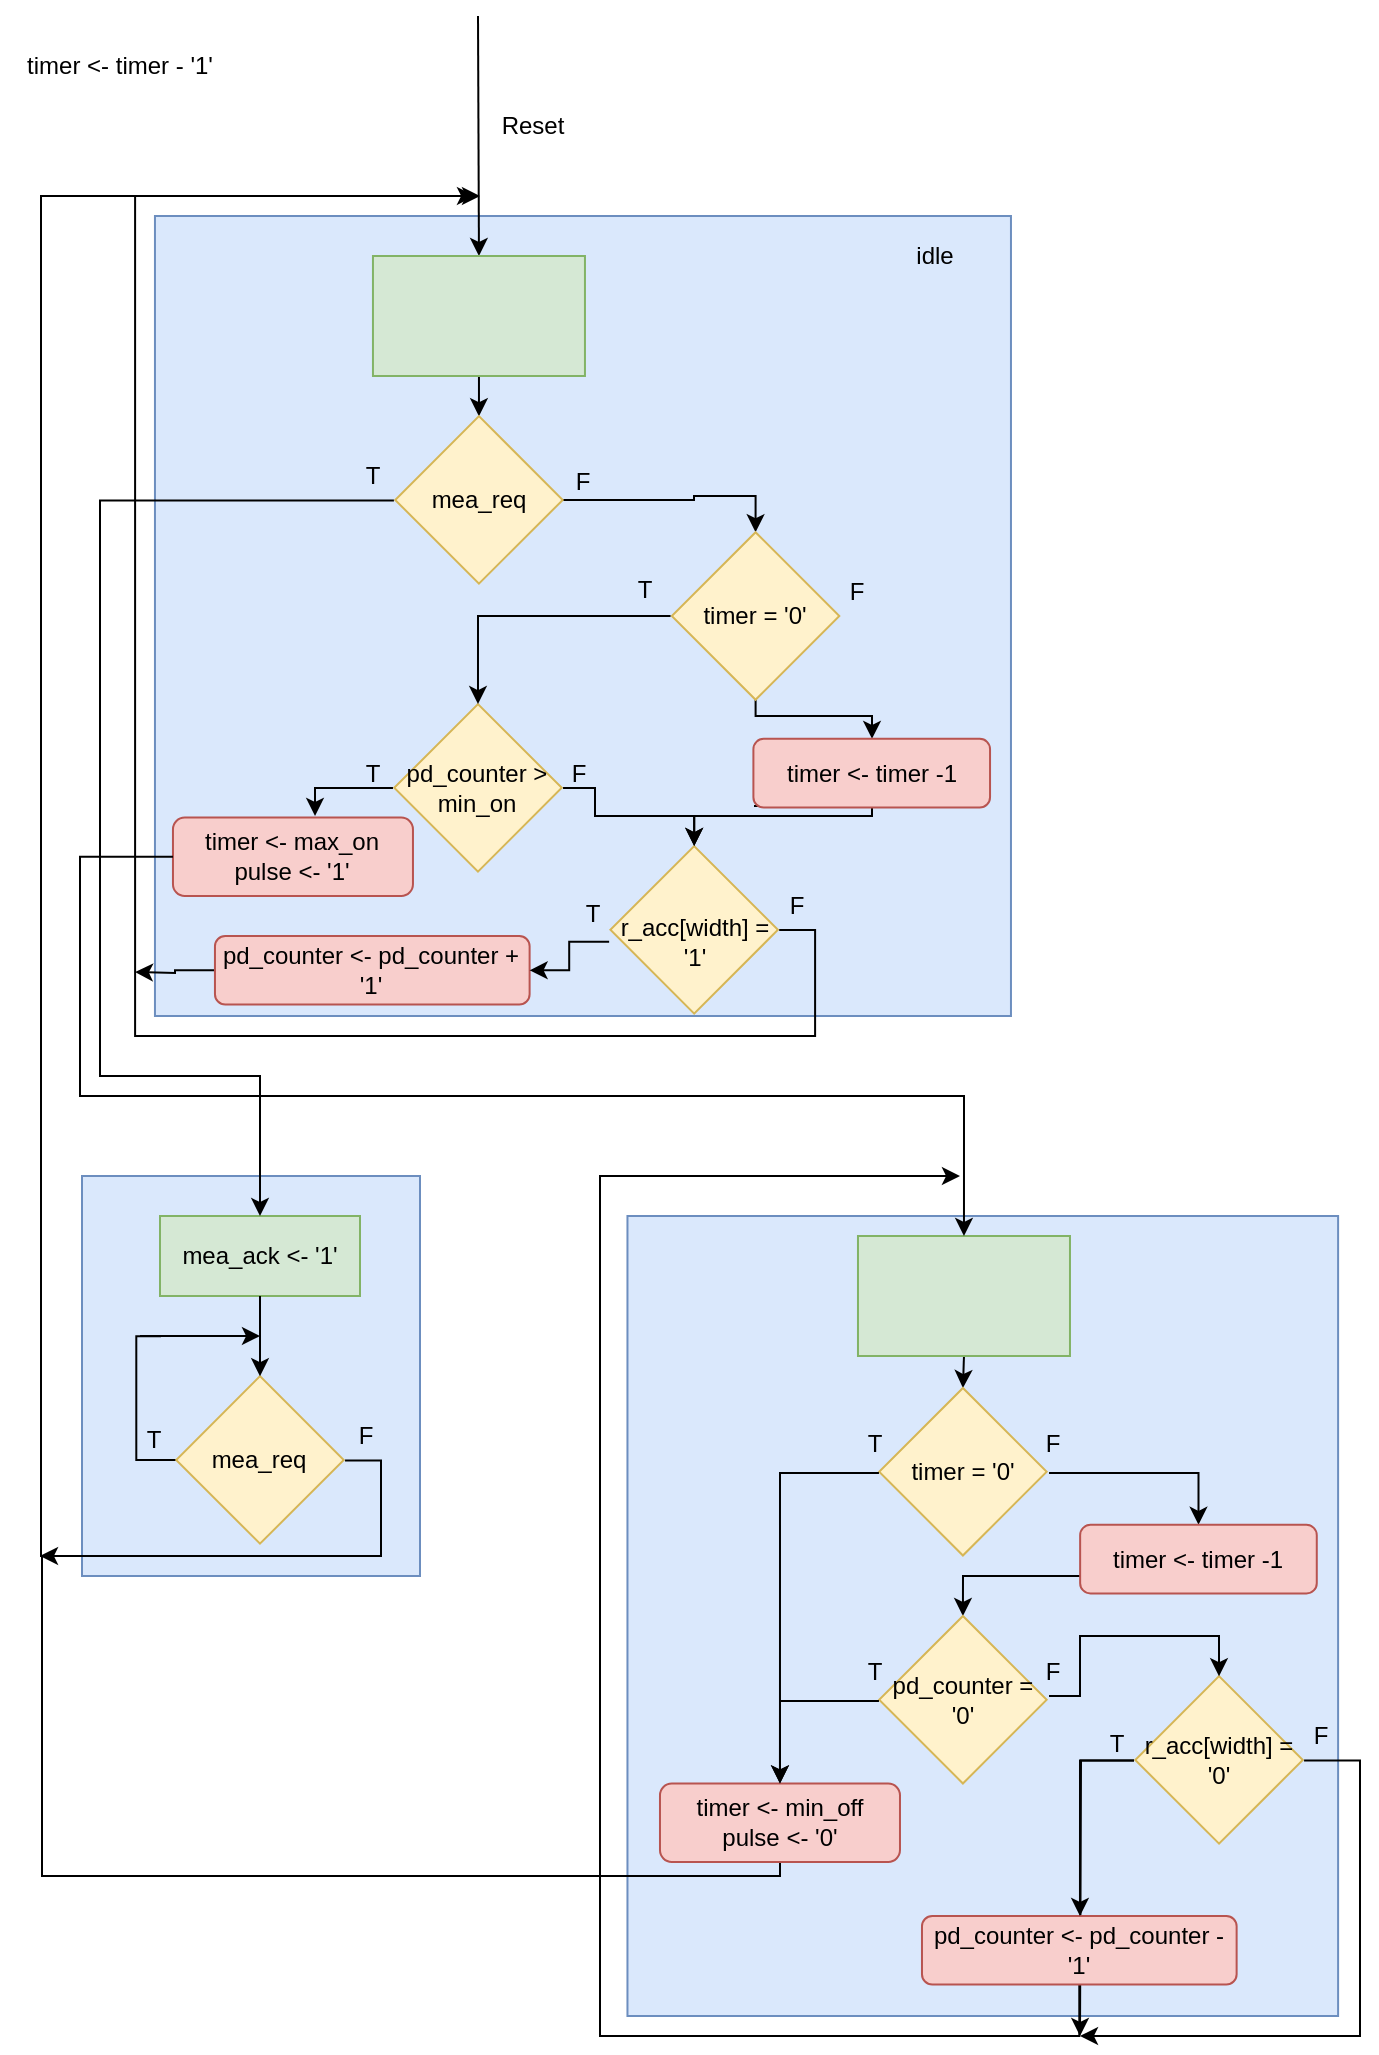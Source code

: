 <mxfile version="24.0.1" type="github">
  <diagram name="Page-1" id="hOQKtH4IWWjvnmXXgJGV">
    <mxGraphModel dx="1434" dy="795" grid="1" gridSize="10" guides="1" tooltips="1" connect="1" arrows="1" fold="1" page="1" pageScale="1" pageWidth="850" pageHeight="1100" math="0" shadow="0">
      <root>
        <mxCell id="0" />
        <mxCell id="1" parent="0" />
        <mxCell id="7EblaMGkWfNoBb0x5ROF-58" value="" style="rounded=0;whiteSpace=wrap;html=1;fillColor=#dae8fc;strokeColor=#6c8ebf;" parent="1" vertex="1">
          <mxGeometry x="61" y="1040" width="169" height="200" as="geometry" />
        </mxCell>
        <mxCell id="7EblaMGkWfNoBb0x5ROF-3" value="" style="rounded=0;whiteSpace=wrap;html=1;fillColor=#dae8fc;strokeColor=#6c8ebf;" parent="1" vertex="1">
          <mxGeometry x="97.48" y="560" width="428" height="400" as="geometry" />
        </mxCell>
        <mxCell id="8vx6SqyI67sq7ZQJnIV3-156" value="" style="endArrow=classic;html=1;rounded=1;entryX=0.5;entryY=0;entryDx=0;entryDy=0;" parent="1" target="8vx6SqyI67sq7ZQJnIV3-157" edge="1">
          <mxGeometry width="50" height="50" relative="1" as="geometry">
            <mxPoint x="259" y="460" as="sourcePoint" />
            <mxPoint x="370" y="560" as="targetPoint" />
          </mxGeometry>
        </mxCell>
        <mxCell id="7EblaMGkWfNoBb0x5ROF-8" style="edgeStyle=orthogonalEdgeStyle;rounded=0;orthogonalLoop=1;jettySize=auto;html=1;exitX=0.5;exitY=1;exitDx=0;exitDy=0;entryX=1;entryY=0;entryDx=0;entryDy=0;" parent="1" source="8vx6SqyI67sq7ZQJnIV3-157" target="7EblaMGkWfNoBb0x5ROF-6" edge="1">
          <mxGeometry relative="1" as="geometry" />
        </mxCell>
        <mxCell id="8vx6SqyI67sq7ZQJnIV3-157" value="" style="rounded=0;whiteSpace=wrap;html=1;fillColor=#d5e8d4;strokeColor=#82b366;" parent="1" vertex="1">
          <mxGeometry x="206.48" y="580" width="106" height="60" as="geometry" />
        </mxCell>
        <mxCell id="8vx6SqyI67sq7ZQJnIV3-158" value="Reset" style="text;html=1;align=center;verticalAlign=middle;whiteSpace=wrap;rounded=0;" parent="1" vertex="1">
          <mxGeometry x="270.52" y="510" width="31" height="10" as="geometry" />
        </mxCell>
        <mxCell id="7EblaMGkWfNoBb0x5ROF-2" value="timer &amp;lt;- timer - &#39;1&#39;" style="text;html=1;align=center;verticalAlign=middle;whiteSpace=wrap;rounded=0;" parent="1" vertex="1">
          <mxGeometry x="20" y="470" width="120" height="30" as="geometry" />
        </mxCell>
        <mxCell id="7EblaMGkWfNoBb0x5ROF-31" style="edgeStyle=orthogonalEdgeStyle;rounded=0;orthogonalLoop=1;jettySize=auto;html=1;" parent="1" source="7EblaMGkWfNoBb0x5ROF-13" target="7EblaMGkWfNoBb0x5ROF-30" edge="1">
          <mxGeometry relative="1" as="geometry">
            <Array as="points">
              <mxPoint x="398" y="810" />
              <mxPoint x="456" y="810" />
            </Array>
          </mxGeometry>
        </mxCell>
        <mxCell id="7EblaMGkWfNoBb0x5ROF-16" value="" style="group" parent="1" vertex="1" connectable="0">
          <mxGeometry x="216.48" y="804.05" width="85.039" height="83.752" as="geometry" />
        </mxCell>
        <mxCell id="7EblaMGkWfNoBb0x5ROF-14" value="" style="whiteSpace=wrap;html=1;aspect=fixed;rounded=0;rotation=-45;fillColor=#fff2cc;strokeColor=#d6b656;" parent="7EblaMGkWfNoBb0x5ROF-16" vertex="1">
          <mxGeometry x="12.905" y="12.265" width="59.221" height="59.221" as="geometry" />
        </mxCell>
        <mxCell id="7EblaMGkWfNoBb0x5ROF-15" value="pd_counter &amp;gt; min_on" style="text;html=1;align=center;verticalAlign=middle;whiteSpace=wrap;rounded=0;" parent="7EblaMGkWfNoBb0x5ROF-16" vertex="1">
          <mxGeometry y="29.02" width="85.039" height="25.714" as="geometry" />
        </mxCell>
        <mxCell id="7EblaMGkWfNoBb0x5ROF-18" value="" style="group" parent="1" vertex="1" connectable="0">
          <mxGeometry x="307.56" y="874.93" width="119.055" height="84.416" as="geometry" />
        </mxCell>
        <mxCell id="7EblaMGkWfNoBb0x5ROF-19" value="" style="group" parent="7EblaMGkWfNoBb0x5ROF-18" vertex="1" connectable="0">
          <mxGeometry x="17.008" width="85.039" height="84.416" as="geometry" />
        </mxCell>
        <mxCell id="7EblaMGkWfNoBb0x5ROF-20" value="" style="whiteSpace=wrap;html=1;aspect=fixed;rounded=0;rotation=-45;fillColor=#fff2cc;strokeColor=#d6b656;" parent="7EblaMGkWfNoBb0x5ROF-19" vertex="1">
          <mxGeometry x="12.909" y="12.362" width="59.221" height="59.221" as="geometry" />
        </mxCell>
        <mxCell id="7EblaMGkWfNoBb0x5ROF-27" style="edgeStyle=orthogonalEdgeStyle;rounded=0;orthogonalLoop=1;jettySize=auto;html=1;" parent="7EblaMGkWfNoBb0x5ROF-19" source="7EblaMGkWfNoBb0x5ROF-21" edge="1">
          <mxGeometry relative="1" as="geometry">
            <mxPoint x="-67.088" y="-324.93" as="targetPoint" />
            <Array as="points">
              <mxPoint x="103" y="42" />
              <mxPoint x="103" y="95" />
              <mxPoint x="-237" y="95" />
              <mxPoint x="-237" y="-325" />
              <mxPoint x="-67" y="-325" />
            </Array>
          </mxGeometry>
        </mxCell>
        <mxCell id="7EblaMGkWfNoBb0x5ROF-21" value="r_acc[width] = &#39;1&#39;" style="text;html=1;align=center;verticalAlign=middle;whiteSpace=wrap;rounded=0;" parent="7EblaMGkWfNoBb0x5ROF-19" vertex="1">
          <mxGeometry y="35.071" width="85.039" height="25.714" as="geometry" />
        </mxCell>
        <mxCell id="7EblaMGkWfNoBb0x5ROF-22" value="T" style="text;html=1;align=center;verticalAlign=middle;whiteSpace=wrap;rounded=0;" parent="7EblaMGkWfNoBb0x5ROF-18" vertex="1">
          <mxGeometry y="25.714" width="17.008" height="17.143" as="geometry" />
        </mxCell>
        <mxCell id="7EblaMGkWfNoBb0x5ROF-23" value="F" style="text;html=1;align=center;verticalAlign=middle;whiteSpace=wrap;rounded=0;" parent="7EblaMGkWfNoBb0x5ROF-18" vertex="1">
          <mxGeometry x="102.047" y="25.714" width="17.008" height="8.571" as="geometry" />
        </mxCell>
        <mxCell id="7EblaMGkWfNoBb0x5ROF-29" style="edgeStyle=orthogonalEdgeStyle;rounded=0;orthogonalLoop=1;jettySize=auto;html=1;" parent="1" source="7EblaMGkWfNoBb0x5ROF-25" edge="1">
          <mxGeometry relative="1" as="geometry">
            <mxPoint x="87.48" y="938" as="targetPoint" />
          </mxGeometry>
        </mxCell>
        <mxCell id="7EblaMGkWfNoBb0x5ROF-25" value="pd_counter &amp;lt;- pd_counter + &#39;1&#39;" style="rounded=1;whiteSpace=wrap;html=1;fillColor=#f8cecc;strokeColor=#b85450;" parent="1" vertex="1">
          <mxGeometry x="127.48" y="920" width="157.323" height="34.286" as="geometry" />
        </mxCell>
        <mxCell id="7EblaMGkWfNoBb0x5ROF-26" style="edgeStyle=orthogonalEdgeStyle;rounded=0;orthogonalLoop=1;jettySize=auto;html=1;" parent="1" source="7EblaMGkWfNoBb0x5ROF-21" target="7EblaMGkWfNoBb0x5ROF-25" edge="1">
          <mxGeometry relative="1" as="geometry" />
        </mxCell>
        <mxCell id="d8hcWyDVBbq2IkfKw_T5-6" style="edgeStyle=orthogonalEdgeStyle;rounded=0;orthogonalLoop=1;jettySize=auto;html=1;entryX=1;entryY=0;entryDx=0;entryDy=0;" edge="1" parent="1" target="7EblaMGkWfNoBb0x5ROF-20">
          <mxGeometry relative="1" as="geometry">
            <mxPoint x="397" y="855" as="sourcePoint" />
            <Array as="points">
              <mxPoint x="456" y="855" />
              <mxPoint x="456" y="860" />
              <mxPoint x="367" y="860" />
            </Array>
          </mxGeometry>
        </mxCell>
        <mxCell id="7EblaMGkWfNoBb0x5ROF-30" value="timer &amp;lt;- timer -1" style="rounded=1;whiteSpace=wrap;html=1;fillColor=#f8cecc;strokeColor=#b85450;" parent="1" vertex="1">
          <mxGeometry x="396.7" y="821.43" width="118.32" height="34.29" as="geometry" />
        </mxCell>
        <mxCell id="7EblaMGkWfNoBb0x5ROF-24" style="edgeStyle=orthogonalEdgeStyle;rounded=0;orthogonalLoop=1;jettySize=auto;html=1;entryX=1;entryY=0;entryDx=0;entryDy=0;" parent="1" source="7EblaMGkWfNoBb0x5ROF-15" target="7EblaMGkWfNoBb0x5ROF-20" edge="1">
          <mxGeometry relative="1" as="geometry">
            <mxPoint x="367.48" y="860" as="targetPoint" />
            <Array as="points">
              <mxPoint x="317.48" y="846" />
              <mxPoint x="317.48" y="860" />
              <mxPoint x="367.48" y="860" />
            </Array>
          </mxGeometry>
        </mxCell>
        <mxCell id="7EblaMGkWfNoBb0x5ROF-38" value="T" style="text;html=1;align=center;verticalAlign=middle;whiteSpace=wrap;rounded=0;" parent="1" vertex="1">
          <mxGeometry x="197.64" y="830" width="17.008" height="17.143" as="geometry" />
        </mxCell>
        <mxCell id="7EblaMGkWfNoBb0x5ROF-41" value="F" style="text;html=1;align=center;verticalAlign=middle;whiteSpace=wrap;rounded=0;" parent="1" vertex="1">
          <mxGeometry x="300.55" y="834.29" width="17.008" height="8.571" as="geometry" />
        </mxCell>
        <mxCell id="7EblaMGkWfNoBb0x5ROF-59" value="" style="group" parent="1" vertex="1" connectable="0">
          <mxGeometry x="87.48" y="1060" width="202.52" height="164.416" as="geometry" />
        </mxCell>
        <mxCell id="7EblaMGkWfNoBb0x5ROF-47" value="mea_ack &amp;lt;- &#39;1&#39;" style="rounded=0;whiteSpace=wrap;html=1;fillColor=#d5e8d4;strokeColor=#82b366;" parent="7EblaMGkWfNoBb0x5ROF-59" vertex="1">
          <mxGeometry x="12.52" width="100" height="40" as="geometry" />
        </mxCell>
        <mxCell id="7EblaMGkWfNoBb0x5ROF-48" value="" style="group" parent="7EblaMGkWfNoBb0x5ROF-59" vertex="1" connectable="0">
          <mxGeometry x="20" y="80" width="85.039" height="84.416" as="geometry" />
        </mxCell>
        <mxCell id="7EblaMGkWfNoBb0x5ROF-49" style="edgeStyle=orthogonalEdgeStyle;rounded=0;orthogonalLoop=1;jettySize=auto;html=1;curved=0;endArrow=none;endFill=0;" parent="7EblaMGkWfNoBb0x5ROF-48" source="7EblaMGkWfNoBb0x5ROF-50" edge="1">
          <mxGeometry relative="1" as="geometry">
            <mxPoint x="-7.48" y="-20" as="targetPoint" />
          </mxGeometry>
        </mxCell>
        <mxCell id="7EblaMGkWfNoBb0x5ROF-50" value="" style="whiteSpace=wrap;html=1;aspect=fixed;rounded=0;rotation=-45;fillColor=#fff2cc;strokeColor=#d6b656;" parent="7EblaMGkWfNoBb0x5ROF-48" vertex="1">
          <mxGeometry x="12.909" y="12.362" width="59.221" height="59.221" as="geometry" />
        </mxCell>
        <mxCell id="7EblaMGkWfNoBb0x5ROF-51" value="mea_req " style="text;html=1;align=center;verticalAlign=middle;whiteSpace=wrap;rounded=0;" parent="7EblaMGkWfNoBb0x5ROF-48" vertex="1">
          <mxGeometry y="29.351" width="85.039" height="25.714" as="geometry" />
        </mxCell>
        <mxCell id="7EblaMGkWfNoBb0x5ROF-52" style="edgeStyle=orthogonalEdgeStyle;rounded=0;orthogonalLoop=1;jettySize=auto;html=1;exitX=0.5;exitY=1;exitDx=0;exitDy=0;curved=0;" parent="7EblaMGkWfNoBb0x5ROF-59" source="7EblaMGkWfNoBb0x5ROF-47" target="7EblaMGkWfNoBb0x5ROF-50" edge="1">
          <mxGeometry relative="1" as="geometry" />
        </mxCell>
        <mxCell id="7EblaMGkWfNoBb0x5ROF-54" style="edgeStyle=orthogonalEdgeStyle;rounded=0;orthogonalLoop=1;jettySize=auto;html=1;curved=0;" parent="7EblaMGkWfNoBb0x5ROF-59" source="7EblaMGkWfNoBb0x5ROF-51" edge="1">
          <mxGeometry relative="1" as="geometry">
            <mxPoint x="172.52" y="-510" as="targetPoint" />
            <Array as="points">
              <mxPoint x="123" y="122" />
              <mxPoint x="123" y="170" />
              <mxPoint x="-47" y="170" />
              <mxPoint x="-47" y="-510" />
            </Array>
          </mxGeometry>
        </mxCell>
        <mxCell id="7EblaMGkWfNoBb0x5ROF-55" value="T" style="text;html=1;align=center;verticalAlign=middle;whiteSpace=wrap;rounded=0;" parent="7EblaMGkWfNoBb0x5ROF-59" vertex="1">
          <mxGeometry y="102.21" width="20" height="20" as="geometry" />
        </mxCell>
        <mxCell id="7EblaMGkWfNoBb0x5ROF-56" value="F" style="text;html=1;align=center;verticalAlign=middle;whiteSpace=wrap;rounded=0;" parent="7EblaMGkWfNoBb0x5ROF-59" vertex="1">
          <mxGeometry x="105.04" y="100" width="20" height="20" as="geometry" />
        </mxCell>
        <mxCell id="7EblaMGkWfNoBb0x5ROF-57" value="" style="endArrow=classic;html=1;rounded=1;" parent="7EblaMGkWfNoBb0x5ROF-59" edge="1">
          <mxGeometry width="50" height="50" relative="1" as="geometry">
            <mxPoint x="2.52" y="60" as="sourcePoint" />
            <mxPoint x="62.52" y="60" as="targetPoint" />
          </mxGeometry>
        </mxCell>
        <mxCell id="7EblaMGkWfNoBb0x5ROF-60" value="idle" style="text;html=1;align=center;verticalAlign=middle;whiteSpace=wrap;rounded=0;" parent="1" vertex="1">
          <mxGeometry x="477.48" y="570" width="21" height="20" as="geometry" />
        </mxCell>
        <mxCell id="7EblaMGkWfNoBb0x5ROF-62" value="&lt;div&gt;timer &amp;lt;- max_on&lt;/div&gt;&lt;div&gt;pulse &amp;lt;- &#39;1&#39;&lt;br&gt;&lt;/div&gt;" style="rounded=1;whiteSpace=wrap;html=1;fillColor=#f8cecc;strokeColor=#b85450;perimeterSpacing=0;glass=0;" parent="1" vertex="1">
          <mxGeometry x="106.48" y="860.81" width="120" height="39.19" as="geometry" />
        </mxCell>
        <mxCell id="7EblaMGkWfNoBb0x5ROF-63" style="edgeStyle=orthogonalEdgeStyle;rounded=0;orthogonalLoop=1;jettySize=auto;html=1;entryX=0.187;entryY=0.75;entryDx=0;entryDy=0;entryPerimeter=0;" parent="1" source="7EblaMGkWfNoBb0x5ROF-15" target="7EblaMGkWfNoBb0x5ROF-3" edge="1">
          <mxGeometry relative="1" as="geometry">
            <Array as="points">
              <mxPoint x="177.48" y="846" />
            </Array>
          </mxGeometry>
        </mxCell>
        <mxCell id="7EblaMGkWfNoBb0x5ROF-64" value="" style="rounded=0;whiteSpace=wrap;html=1;fillColor=#dae8fc;strokeColor=#6c8ebf;" parent="1" vertex="1">
          <mxGeometry x="333.73" y="1060" width="355.32" height="400" as="geometry" />
        </mxCell>
        <mxCell id="7EblaMGkWfNoBb0x5ROF-65" style="edgeStyle=orthogonalEdgeStyle;rounded=0;orthogonalLoop=1;jettySize=auto;html=1;exitX=0.5;exitY=1;exitDx=0;exitDy=0;entryX=1;entryY=0;entryDx=0;entryDy=0;" parent="1" source="7EblaMGkWfNoBb0x5ROF-66" target="7EblaMGkWfNoBb0x5ROF-73" edge="1">
          <mxGeometry relative="1" as="geometry">
            <mxPoint x="501.99" y="1180.097" as="targetPoint" />
          </mxGeometry>
        </mxCell>
        <mxCell id="7EblaMGkWfNoBb0x5ROF-66" value="" style="rounded=0;whiteSpace=wrap;html=1;fillColor=#d5e8d4;strokeColor=#82b366;" parent="1" vertex="1">
          <mxGeometry x="448.99" y="1070" width="106" height="60" as="geometry" />
        </mxCell>
        <mxCell id="7EblaMGkWfNoBb0x5ROF-105" style="edgeStyle=orthogonalEdgeStyle;rounded=0;orthogonalLoop=1;jettySize=auto;html=1;" parent="1" source="7EblaMGkWfNoBb0x5ROF-75" target="7EblaMGkWfNoBb0x5ROF-91" edge="1">
          <mxGeometry relative="1" as="geometry" />
        </mxCell>
        <mxCell id="7EblaMGkWfNoBb0x5ROF-80" value="" style="group" parent="1" vertex="1" connectable="0">
          <mxGeometry x="569.99" y="1290.0" width="119.055" height="84.416" as="geometry" />
        </mxCell>
        <mxCell id="7EblaMGkWfNoBb0x5ROF-81" value="" style="group" parent="7EblaMGkWfNoBb0x5ROF-80" vertex="1" connectable="0">
          <mxGeometry x="17.008" width="85.039" height="84.416" as="geometry" />
        </mxCell>
        <mxCell id="7EblaMGkWfNoBb0x5ROF-82" value="" style="whiteSpace=wrap;html=1;aspect=fixed;rounded=0;rotation=-45;fillColor=#fff2cc;strokeColor=#d6b656;" parent="7EblaMGkWfNoBb0x5ROF-81" vertex="1">
          <mxGeometry x="12.909" y="12.362" width="59.221" height="59.221" as="geometry" />
        </mxCell>
        <mxCell id="d8hcWyDVBbq2IkfKw_T5-2" style="edgeStyle=orthogonalEdgeStyle;rounded=0;orthogonalLoop=1;jettySize=auto;html=1;" edge="1" parent="7EblaMGkWfNoBb0x5ROF-81" source="7EblaMGkWfNoBb0x5ROF-84">
          <mxGeometry relative="1" as="geometry">
            <mxPoint x="-26.998" y="180.0" as="targetPoint" />
          </mxGeometry>
        </mxCell>
        <mxCell id="d8hcWyDVBbq2IkfKw_T5-4" style="edgeStyle=orthogonalEdgeStyle;rounded=0;orthogonalLoop=1;jettySize=auto;html=1;" edge="1" parent="7EblaMGkWfNoBb0x5ROF-81" source="7EblaMGkWfNoBb0x5ROF-84">
          <mxGeometry relative="1" as="geometry">
            <mxPoint x="-26.998" y="180.0" as="targetPoint" />
            <Array as="points">
              <mxPoint x="113" y="42" />
              <mxPoint x="113" y="180" />
            </Array>
          </mxGeometry>
        </mxCell>
        <mxCell id="7EblaMGkWfNoBb0x5ROF-84" value="r_acc[width] = &#39;0&#39;" style="text;html=1;align=center;verticalAlign=middle;whiteSpace=wrap;rounded=0;" parent="7EblaMGkWfNoBb0x5ROF-81" vertex="1">
          <mxGeometry y="29.351" width="85.039" height="25.714" as="geometry" />
        </mxCell>
        <mxCell id="7EblaMGkWfNoBb0x5ROF-85" value="T" style="text;html=1;align=center;verticalAlign=middle;whiteSpace=wrap;rounded=0;" parent="7EblaMGkWfNoBb0x5ROF-80" vertex="1">
          <mxGeometry y="25.714" width="17.008" height="17.143" as="geometry" />
        </mxCell>
        <mxCell id="7EblaMGkWfNoBb0x5ROF-86" value="F" style="text;html=1;align=center;verticalAlign=middle;whiteSpace=wrap;rounded=0;" parent="7EblaMGkWfNoBb0x5ROF-80" vertex="1">
          <mxGeometry x="102.047" y="25.714" width="17.008" height="8.571" as="geometry" />
        </mxCell>
        <mxCell id="7EblaMGkWfNoBb0x5ROF-87" style="edgeStyle=orthogonalEdgeStyle;rounded=0;orthogonalLoop=1;jettySize=auto;html=1;" parent="1" source="7EblaMGkWfNoBb0x5ROF-88" edge="1">
          <mxGeometry relative="1" as="geometry">
            <mxPoint x="499.99" y="1040" as="targetPoint" />
            <Array as="points">
              <mxPoint x="559.99" y="1470" />
              <mxPoint x="319.99" y="1470" />
              <mxPoint x="319.99" y="1040" />
            </Array>
          </mxGeometry>
        </mxCell>
        <mxCell id="7EblaMGkWfNoBb0x5ROF-88" value="pd_counter &amp;lt;- pd_counter - &#39;1&#39;" style="rounded=1;whiteSpace=wrap;html=1;fillColor=#f8cecc;strokeColor=#b85450;" parent="1" vertex="1">
          <mxGeometry x="480.99" y="1410" width="157.323" height="34.286" as="geometry" />
        </mxCell>
        <mxCell id="7EblaMGkWfNoBb0x5ROF-89" style="edgeStyle=orthogonalEdgeStyle;rounded=0;orthogonalLoop=1;jettySize=auto;html=1;" parent="1" source="7EblaMGkWfNoBb0x5ROF-84" edge="1">
          <mxGeometry relative="1" as="geometry">
            <mxPoint x="559.99" y="1410" as="targetPoint" />
            <Array as="points">
              <mxPoint x="559.99" y="1332" />
            </Array>
          </mxGeometry>
        </mxCell>
        <mxCell id="7EblaMGkWfNoBb0x5ROF-106" style="edgeStyle=orthogonalEdgeStyle;rounded=0;orthogonalLoop=1;jettySize=auto;html=1;entryX=1;entryY=0;entryDx=0;entryDy=0;" parent="1" source="7EblaMGkWfNoBb0x5ROF-91" target="7EblaMGkWfNoBb0x5ROF-115" edge="1">
          <mxGeometry relative="1" as="geometry">
            <mxPoint x="501.99" y="1270" as="targetPoint" />
            <Array as="points">
              <mxPoint x="559.99" y="1240" />
              <mxPoint x="501.99" y="1240" />
            </Array>
          </mxGeometry>
        </mxCell>
        <mxCell id="7EblaMGkWfNoBb0x5ROF-91" value="timer &amp;lt;- timer -1" style="rounded=1;whiteSpace=wrap;html=1;fillColor=#f8cecc;strokeColor=#b85450;" parent="1" vertex="1">
          <mxGeometry x="560.07" y="1214.42" width="118.32" height="34.29" as="geometry" />
        </mxCell>
        <mxCell id="7EblaMGkWfNoBb0x5ROF-109" value="" style="group" parent="1" vertex="1" connectable="0">
          <mxGeometry x="448.99" y="1146" width="105.998" height="83.752" as="geometry" />
        </mxCell>
        <mxCell id="7EblaMGkWfNoBb0x5ROF-94" value="T" style="text;html=1;align=center;verticalAlign=middle;whiteSpace=wrap;rounded=0;" parent="7EblaMGkWfNoBb0x5ROF-109" vertex="1">
          <mxGeometry y="19.71" width="17.008" height="17.143" as="geometry" />
        </mxCell>
        <mxCell id="7EblaMGkWfNoBb0x5ROF-96" value="F" style="text;html=1;align=center;verticalAlign=middle;whiteSpace=wrap;rounded=0;" parent="7EblaMGkWfNoBb0x5ROF-109" vertex="1">
          <mxGeometry x="88.99" y="24" width="17.008" height="8.571" as="geometry" />
        </mxCell>
        <mxCell id="7EblaMGkWfNoBb0x5ROF-107" value="" style="group" parent="7EblaMGkWfNoBb0x5ROF-109" vertex="1" connectable="0">
          <mxGeometry x="10.48" width="85.039" height="83.752" as="geometry" />
        </mxCell>
        <mxCell id="7EblaMGkWfNoBb0x5ROF-73" value="" style="whiteSpace=wrap;html=1;aspect=fixed;rounded=0;rotation=-45;fillColor=#fff2cc;strokeColor=#d6b656;" parent="7EblaMGkWfNoBb0x5ROF-107" vertex="1">
          <mxGeometry x="12.385" y="12.265" width="59.221" height="59.221" as="geometry" />
        </mxCell>
        <mxCell id="7EblaMGkWfNoBb0x5ROF-75" value="timer = &#39;0&#39;" style="text;html=1;align=center;verticalAlign=middle;whiteSpace=wrap;rounded=0;" parent="7EblaMGkWfNoBb0x5ROF-107" vertex="1">
          <mxGeometry y="29.56" width="85.039" height="25.714" as="geometry" />
        </mxCell>
        <mxCell id="7EblaMGkWfNoBb0x5ROF-111" value="" style="group" parent="1" vertex="1" connectable="0">
          <mxGeometry x="448.99" y="1260" width="105.998" height="83.752" as="geometry" />
        </mxCell>
        <mxCell id="7EblaMGkWfNoBb0x5ROF-112" value="T" style="text;html=1;align=center;verticalAlign=middle;whiteSpace=wrap;rounded=0;" parent="7EblaMGkWfNoBb0x5ROF-111" vertex="1">
          <mxGeometry y="19.71" width="17.008" height="17.143" as="geometry" />
        </mxCell>
        <mxCell id="7EblaMGkWfNoBb0x5ROF-113" value="F" style="text;html=1;align=center;verticalAlign=middle;whiteSpace=wrap;rounded=0;" parent="7EblaMGkWfNoBb0x5ROF-111" vertex="1">
          <mxGeometry x="88.99" y="24" width="17.008" height="8.571" as="geometry" />
        </mxCell>
        <mxCell id="7EblaMGkWfNoBb0x5ROF-114" value="" style="group" parent="7EblaMGkWfNoBb0x5ROF-111" vertex="1" connectable="0">
          <mxGeometry x="10.48" width="85.039" height="83.752" as="geometry" />
        </mxCell>
        <mxCell id="7EblaMGkWfNoBb0x5ROF-115" value="" style="whiteSpace=wrap;html=1;aspect=fixed;rounded=0;rotation=-45;fillColor=#fff2cc;strokeColor=#d6b656;" parent="7EblaMGkWfNoBb0x5ROF-114" vertex="1">
          <mxGeometry x="12.385" y="12.265" width="59.221" height="59.221" as="geometry" />
        </mxCell>
        <mxCell id="7EblaMGkWfNoBb0x5ROF-116" value="pd_counter = &#39;0&#39;" style="text;html=1;align=center;verticalAlign=middle;whiteSpace=wrap;rounded=0;" parent="7EblaMGkWfNoBb0x5ROF-114" vertex="1">
          <mxGeometry y="29.56" width="85.039" height="25.714" as="geometry" />
        </mxCell>
        <mxCell id="7EblaMGkWfNoBb0x5ROF-118" style="edgeStyle=orthogonalEdgeStyle;rounded=0;orthogonalLoop=1;jettySize=auto;html=1;entryX=1;entryY=0;entryDx=0;entryDy=0;" parent="1" source="7EblaMGkWfNoBb0x5ROF-116" target="7EblaMGkWfNoBb0x5ROF-82" edge="1">
          <mxGeometry relative="1" as="geometry">
            <mxPoint x="639.99" y="1300" as="targetPoint" />
            <Array as="points">
              <mxPoint x="559.99" y="1300" />
              <mxPoint x="559.99" y="1270" />
              <mxPoint x="629.99" y="1270" />
            </Array>
          </mxGeometry>
        </mxCell>
        <mxCell id="d8hcWyDVBbq2IkfKw_T5-5" style="edgeStyle=orthogonalEdgeStyle;rounded=0;orthogonalLoop=1;jettySize=auto;html=1;" edge="1" parent="1" source="7EblaMGkWfNoBb0x5ROF-119">
          <mxGeometry relative="1" as="geometry">
            <mxPoint x="40" y="1230" as="targetPoint" />
            <Array as="points">
              <mxPoint x="410" y="1390" />
              <mxPoint x="41" y="1390" />
            </Array>
          </mxGeometry>
        </mxCell>
        <mxCell id="7EblaMGkWfNoBb0x5ROF-119" value="&lt;div&gt;timer &amp;lt;- min_off&lt;/div&gt;&lt;div&gt;pulse &amp;lt;- &#39;0&#39;&lt;br&gt;&lt;/div&gt;" style="rounded=1;whiteSpace=wrap;html=1;fillColor=#f8cecc;strokeColor=#b85450;perimeterSpacing=0;glass=0;" parent="1" vertex="1">
          <mxGeometry x="349.99" y="1343.75" width="120" height="39.19" as="geometry" />
        </mxCell>
        <mxCell id="7EblaMGkWfNoBb0x5ROF-123" style="edgeStyle=orthogonalEdgeStyle;rounded=0;orthogonalLoop=1;jettySize=auto;html=1;entryX=0.5;entryY=0;entryDx=0;entryDy=0;" parent="1" source="7EblaMGkWfNoBb0x5ROF-116" target="7EblaMGkWfNoBb0x5ROF-119" edge="1">
          <mxGeometry relative="1" as="geometry">
            <Array as="points">
              <mxPoint x="409.99" y="1303" />
            </Array>
          </mxGeometry>
        </mxCell>
        <mxCell id="7EblaMGkWfNoBb0x5ROF-124" style="edgeStyle=orthogonalEdgeStyle;rounded=0;orthogonalLoop=1;jettySize=auto;html=1;entryX=0.5;entryY=0;entryDx=0;entryDy=0;" parent="1" source="7EblaMGkWfNoBb0x5ROF-75" target="7EblaMGkWfNoBb0x5ROF-119" edge="1">
          <mxGeometry relative="1" as="geometry">
            <Array as="points">
              <mxPoint x="409.99" y="1189" />
            </Array>
          </mxGeometry>
        </mxCell>
        <mxCell id="7EblaMGkWfNoBb0x5ROF-42" style="edgeStyle=orthogonalEdgeStyle;rounded=0;orthogonalLoop=1;jettySize=auto;html=1;exitX=0;exitY=0.5;exitDx=0;exitDy=0;entryX=0.5;entryY=0;entryDx=0;entryDy=0;" parent="1" source="7EblaMGkWfNoBb0x5ROF-62" target="7EblaMGkWfNoBb0x5ROF-66" edge="1">
          <mxGeometry relative="1" as="geometry">
            <mxPoint x="550" y="1050" as="targetPoint" />
            <mxPoint x="230" y="850" as="sourcePoint" />
            <Array as="points">
              <mxPoint x="60" y="880" />
              <mxPoint x="60" y="1000" />
              <mxPoint x="502" y="1000" />
            </Array>
          </mxGeometry>
        </mxCell>
        <mxCell id="7EblaMGkWfNoBb0x5ROF-43" style="edgeStyle=orthogonalEdgeStyle;rounded=0;orthogonalLoop=1;jettySize=auto;html=1;entryX=0.5;entryY=0;entryDx=0;entryDy=0;" parent="1" source="7EblaMGkWfNoBb0x5ROF-7" target="7EblaMGkWfNoBb0x5ROF-47" edge="1">
          <mxGeometry relative="1" as="geometry">
            <mxPoint x="37.48" y="1060" as="targetPoint" />
            <Array as="points">
              <mxPoint x="70" y="702" />
              <mxPoint x="70" y="990" />
              <mxPoint x="150" y="990" />
            </Array>
          </mxGeometry>
        </mxCell>
        <mxCell id="7EblaMGkWfNoBb0x5ROF-127" style="edgeStyle=orthogonalEdgeStyle;rounded=0;orthogonalLoop=1;jettySize=auto;html=1;entryX=1;entryY=0;entryDx=0;entryDy=0;" parent="1" source="7EblaMGkWfNoBb0x5ROF-6" target="7EblaMGkWfNoBb0x5ROF-12" edge="1">
          <mxGeometry relative="1" as="geometry">
            <Array as="points">
              <mxPoint x="367" y="702" />
              <mxPoint x="367" y="700" />
              <mxPoint x="398" y="700" />
            </Array>
          </mxGeometry>
        </mxCell>
        <mxCell id="7EblaMGkWfNoBb0x5ROF-128" value="" style="group" parent="1" vertex="1" connectable="0">
          <mxGeometry x="197.64" y="660" width="122.35" height="84.416" as="geometry" />
        </mxCell>
        <mxCell id="7EblaMGkWfNoBb0x5ROF-4" value="" style="group" parent="7EblaMGkWfNoBb0x5ROF-128" vertex="1" connectable="0">
          <mxGeometry x="19.32" width="85.039" height="84.416" as="geometry" />
        </mxCell>
        <mxCell id="7EblaMGkWfNoBb0x5ROF-6" value="" style="whiteSpace=wrap;html=1;aspect=fixed;rounded=0;rotation=-45;fillColor=#fff2cc;strokeColor=#d6b656;" parent="7EblaMGkWfNoBb0x5ROF-4" vertex="1">
          <mxGeometry x="12.909" y="12.362" width="59.221" height="59.221" as="geometry" />
        </mxCell>
        <mxCell id="7EblaMGkWfNoBb0x5ROF-7" value="&lt;div&gt;mea_req&lt;/div&gt;" style="text;html=1;align=center;verticalAlign=middle;whiteSpace=wrap;rounded=0;" parent="7EblaMGkWfNoBb0x5ROF-4" vertex="1">
          <mxGeometry y="29.351" width="85.039" height="25.714" as="geometry" />
        </mxCell>
        <mxCell id="7EblaMGkWfNoBb0x5ROF-37" value="T" style="text;html=1;align=center;verticalAlign=middle;whiteSpace=wrap;rounded=0;" parent="7EblaMGkWfNoBb0x5ROF-128" vertex="1">
          <mxGeometry y="21" width="17.008" height="17.143" as="geometry" />
        </mxCell>
        <mxCell id="7EblaMGkWfNoBb0x5ROF-125" value="F" style="text;html=1;align=center;verticalAlign=middle;whiteSpace=wrap;rounded=0;" parent="7EblaMGkWfNoBb0x5ROF-128" vertex="1">
          <mxGeometry x="105.34" y="28.14" width="17.01" height="10" as="geometry" />
        </mxCell>
        <mxCell id="7EblaMGkWfNoBb0x5ROF-129" value="" style="group" parent="1" vertex="1" connectable="0">
          <mxGeometry x="333.68" y="718.12" width="123.638" height="83.752" as="geometry" />
        </mxCell>
        <mxCell id="7EblaMGkWfNoBb0x5ROF-12" value="" style="whiteSpace=wrap;html=1;aspect=fixed;rounded=0;rotation=-45;fillColor=#fff2cc;strokeColor=#d6b656;" parent="7EblaMGkWfNoBb0x5ROF-129" vertex="1">
          <mxGeometry x="34.495" y="12.265" width="59.221" height="59.221" as="geometry" />
        </mxCell>
        <mxCell id="7EblaMGkWfNoBb0x5ROF-13" value="timer = &#39;0&#39;" style="text;html=1;align=center;verticalAlign=middle;whiteSpace=wrap;rounded=0;movable=1;resizable=1;rotatable=1;deletable=1;editable=1;locked=0;connectable=1;" parent="7EblaMGkWfNoBb0x5ROF-129" vertex="1">
          <mxGeometry x="21.59" y="29.02" width="85.039" height="25.714" as="geometry" />
        </mxCell>
        <mxCell id="7EblaMGkWfNoBb0x5ROF-34" value="T" style="text;html=1;align=center;verticalAlign=middle;whiteSpace=wrap;rounded=0;" parent="7EblaMGkWfNoBb0x5ROF-129" vertex="1">
          <mxGeometry y="20.68" width="17.008" height="17.143" as="geometry" />
        </mxCell>
        <mxCell id="7EblaMGkWfNoBb0x5ROF-40" value="F" style="text;html=1;align=center;verticalAlign=middle;whiteSpace=wrap;rounded=0;" parent="7EblaMGkWfNoBb0x5ROF-129" vertex="1">
          <mxGeometry x="106.63" y="25.1" width="17.008" height="8.571" as="geometry" />
        </mxCell>
        <mxCell id="7EblaMGkWfNoBb0x5ROF-130" style="edgeStyle=orthogonalEdgeStyle;rounded=0;orthogonalLoop=1;jettySize=auto;html=1;entryX=1;entryY=0;entryDx=0;entryDy=0;" parent="1" source="7EblaMGkWfNoBb0x5ROF-13" target="7EblaMGkWfNoBb0x5ROF-14" edge="1">
          <mxGeometry relative="1" as="geometry" />
        </mxCell>
      </root>
    </mxGraphModel>
  </diagram>
</mxfile>
